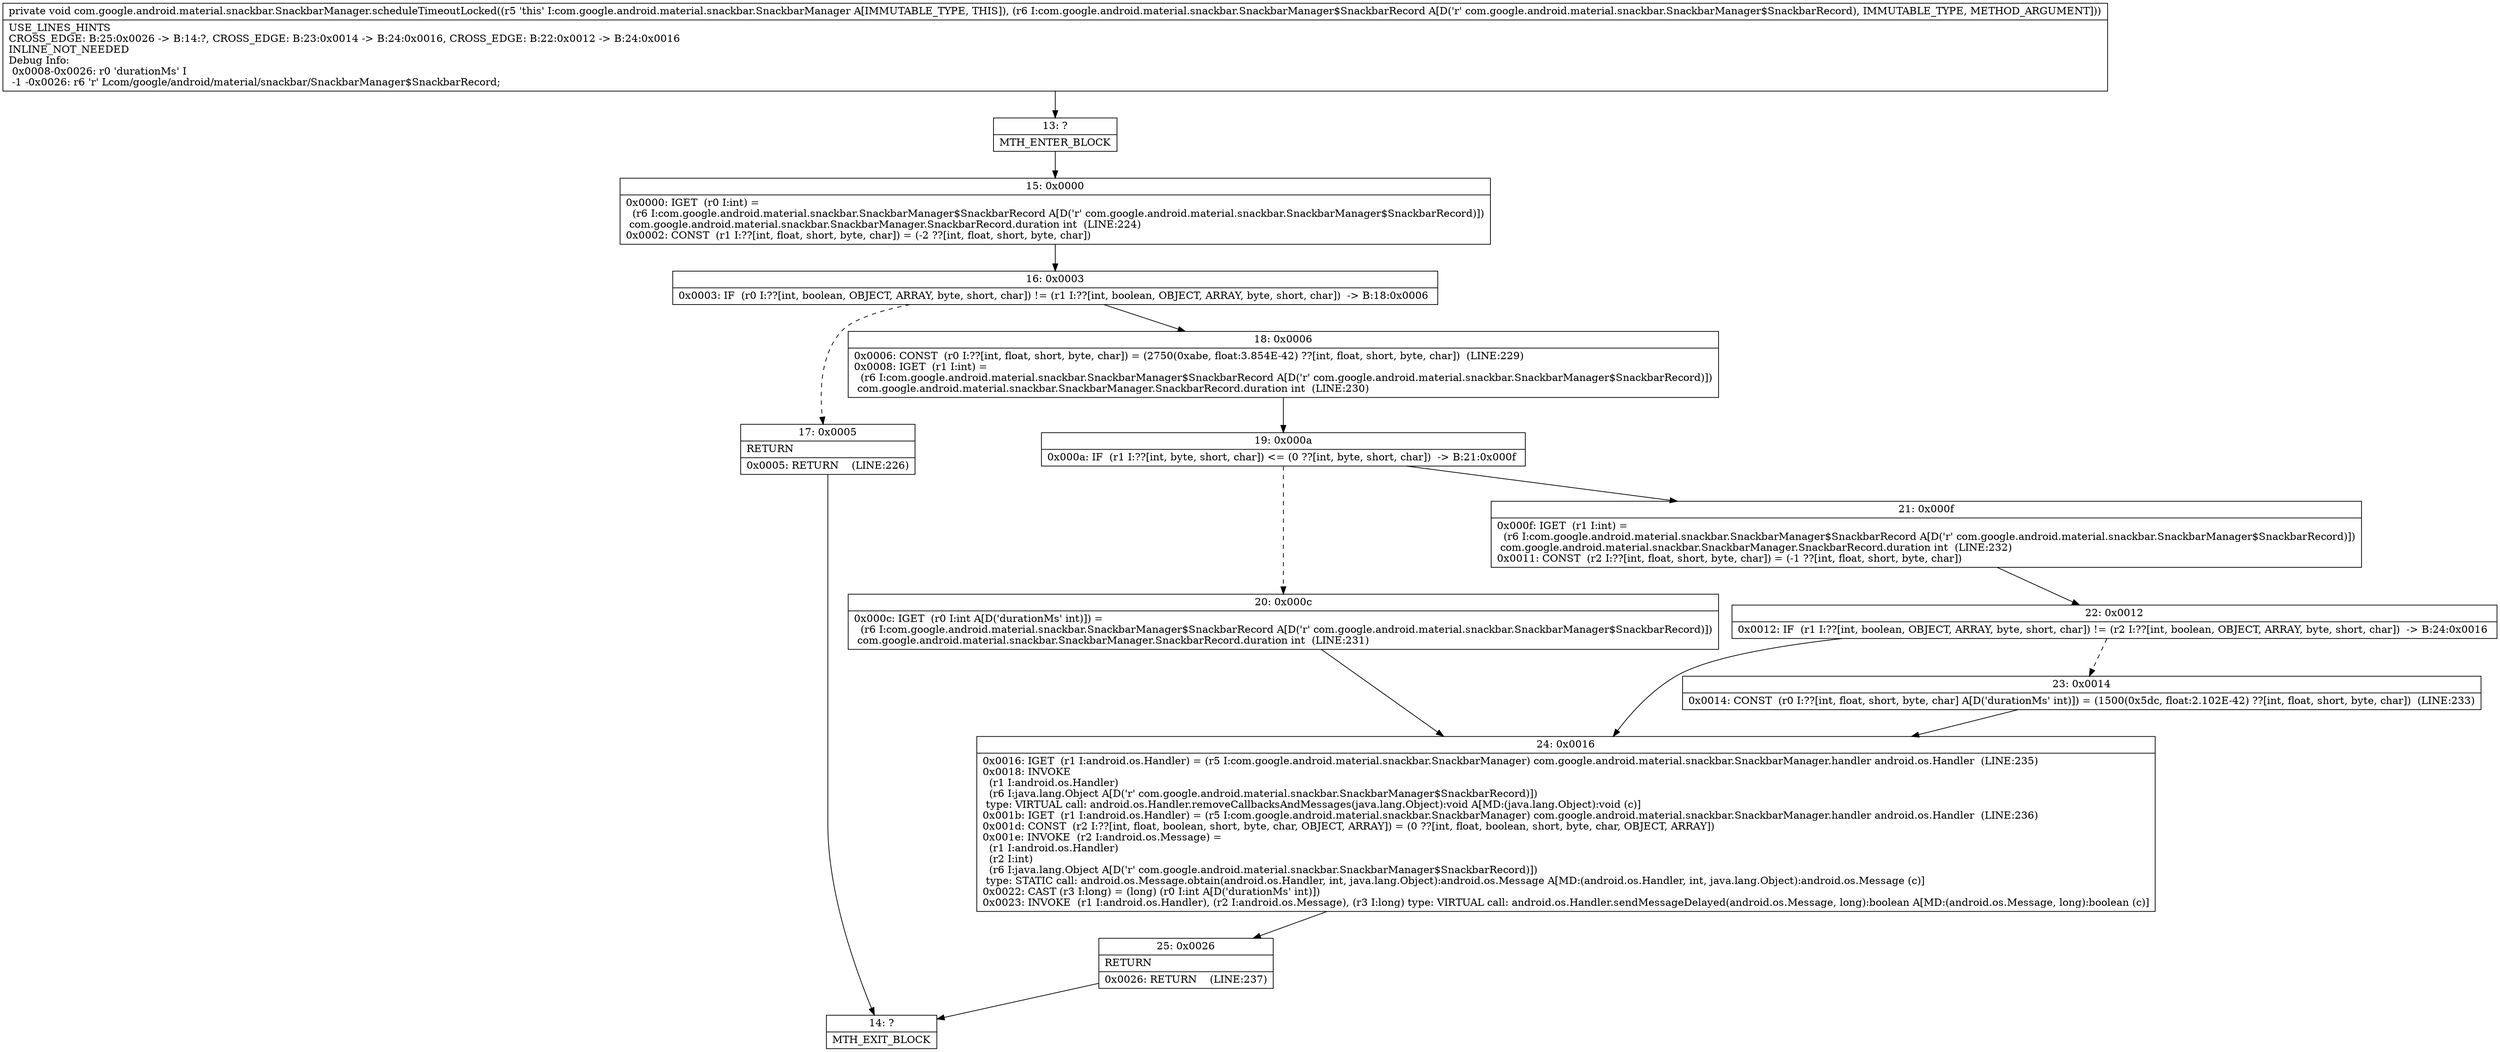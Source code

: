 digraph "CFG forcom.google.android.material.snackbar.SnackbarManager.scheduleTimeoutLocked(Lcom\/google\/android\/material\/snackbar\/SnackbarManager$SnackbarRecord;)V" {
Node_13 [shape=record,label="{13\:\ ?|MTH_ENTER_BLOCK\l}"];
Node_15 [shape=record,label="{15\:\ 0x0000|0x0000: IGET  (r0 I:int) = \l  (r6 I:com.google.android.material.snackbar.SnackbarManager$SnackbarRecord A[D('r' com.google.android.material.snackbar.SnackbarManager$SnackbarRecord)])\l com.google.android.material.snackbar.SnackbarManager.SnackbarRecord.duration int  (LINE:224)\l0x0002: CONST  (r1 I:??[int, float, short, byte, char]) = (\-2 ??[int, float, short, byte, char]) \l}"];
Node_16 [shape=record,label="{16\:\ 0x0003|0x0003: IF  (r0 I:??[int, boolean, OBJECT, ARRAY, byte, short, char]) != (r1 I:??[int, boolean, OBJECT, ARRAY, byte, short, char])  \-\> B:18:0x0006 \l}"];
Node_17 [shape=record,label="{17\:\ 0x0005|RETURN\l|0x0005: RETURN    (LINE:226)\l}"];
Node_14 [shape=record,label="{14\:\ ?|MTH_EXIT_BLOCK\l}"];
Node_18 [shape=record,label="{18\:\ 0x0006|0x0006: CONST  (r0 I:??[int, float, short, byte, char]) = (2750(0xabe, float:3.854E\-42) ??[int, float, short, byte, char])  (LINE:229)\l0x0008: IGET  (r1 I:int) = \l  (r6 I:com.google.android.material.snackbar.SnackbarManager$SnackbarRecord A[D('r' com.google.android.material.snackbar.SnackbarManager$SnackbarRecord)])\l com.google.android.material.snackbar.SnackbarManager.SnackbarRecord.duration int  (LINE:230)\l}"];
Node_19 [shape=record,label="{19\:\ 0x000a|0x000a: IF  (r1 I:??[int, byte, short, char]) \<= (0 ??[int, byte, short, char])  \-\> B:21:0x000f \l}"];
Node_20 [shape=record,label="{20\:\ 0x000c|0x000c: IGET  (r0 I:int A[D('durationMs' int)]) = \l  (r6 I:com.google.android.material.snackbar.SnackbarManager$SnackbarRecord A[D('r' com.google.android.material.snackbar.SnackbarManager$SnackbarRecord)])\l com.google.android.material.snackbar.SnackbarManager.SnackbarRecord.duration int  (LINE:231)\l}"];
Node_24 [shape=record,label="{24\:\ 0x0016|0x0016: IGET  (r1 I:android.os.Handler) = (r5 I:com.google.android.material.snackbar.SnackbarManager) com.google.android.material.snackbar.SnackbarManager.handler android.os.Handler  (LINE:235)\l0x0018: INVOKE  \l  (r1 I:android.os.Handler)\l  (r6 I:java.lang.Object A[D('r' com.google.android.material.snackbar.SnackbarManager$SnackbarRecord)])\l type: VIRTUAL call: android.os.Handler.removeCallbacksAndMessages(java.lang.Object):void A[MD:(java.lang.Object):void (c)]\l0x001b: IGET  (r1 I:android.os.Handler) = (r5 I:com.google.android.material.snackbar.SnackbarManager) com.google.android.material.snackbar.SnackbarManager.handler android.os.Handler  (LINE:236)\l0x001d: CONST  (r2 I:??[int, float, boolean, short, byte, char, OBJECT, ARRAY]) = (0 ??[int, float, boolean, short, byte, char, OBJECT, ARRAY]) \l0x001e: INVOKE  (r2 I:android.os.Message) = \l  (r1 I:android.os.Handler)\l  (r2 I:int)\l  (r6 I:java.lang.Object A[D('r' com.google.android.material.snackbar.SnackbarManager$SnackbarRecord)])\l type: STATIC call: android.os.Message.obtain(android.os.Handler, int, java.lang.Object):android.os.Message A[MD:(android.os.Handler, int, java.lang.Object):android.os.Message (c)]\l0x0022: CAST (r3 I:long) = (long) (r0 I:int A[D('durationMs' int)]) \l0x0023: INVOKE  (r1 I:android.os.Handler), (r2 I:android.os.Message), (r3 I:long) type: VIRTUAL call: android.os.Handler.sendMessageDelayed(android.os.Message, long):boolean A[MD:(android.os.Message, long):boolean (c)]\l}"];
Node_25 [shape=record,label="{25\:\ 0x0026|RETURN\l|0x0026: RETURN    (LINE:237)\l}"];
Node_21 [shape=record,label="{21\:\ 0x000f|0x000f: IGET  (r1 I:int) = \l  (r6 I:com.google.android.material.snackbar.SnackbarManager$SnackbarRecord A[D('r' com.google.android.material.snackbar.SnackbarManager$SnackbarRecord)])\l com.google.android.material.snackbar.SnackbarManager.SnackbarRecord.duration int  (LINE:232)\l0x0011: CONST  (r2 I:??[int, float, short, byte, char]) = (\-1 ??[int, float, short, byte, char]) \l}"];
Node_22 [shape=record,label="{22\:\ 0x0012|0x0012: IF  (r1 I:??[int, boolean, OBJECT, ARRAY, byte, short, char]) != (r2 I:??[int, boolean, OBJECT, ARRAY, byte, short, char])  \-\> B:24:0x0016 \l}"];
Node_23 [shape=record,label="{23\:\ 0x0014|0x0014: CONST  (r0 I:??[int, float, short, byte, char] A[D('durationMs' int)]) = (1500(0x5dc, float:2.102E\-42) ??[int, float, short, byte, char])  (LINE:233)\l}"];
MethodNode[shape=record,label="{private void com.google.android.material.snackbar.SnackbarManager.scheduleTimeoutLocked((r5 'this' I:com.google.android.material.snackbar.SnackbarManager A[IMMUTABLE_TYPE, THIS]), (r6 I:com.google.android.material.snackbar.SnackbarManager$SnackbarRecord A[D('r' com.google.android.material.snackbar.SnackbarManager$SnackbarRecord), IMMUTABLE_TYPE, METHOD_ARGUMENT]))  | USE_LINES_HINTS\lCROSS_EDGE: B:25:0x0026 \-\> B:14:?, CROSS_EDGE: B:23:0x0014 \-\> B:24:0x0016, CROSS_EDGE: B:22:0x0012 \-\> B:24:0x0016\lINLINE_NOT_NEEDED\lDebug Info:\l  0x0008\-0x0026: r0 'durationMs' I\l  \-1 \-0x0026: r6 'r' Lcom\/google\/android\/material\/snackbar\/SnackbarManager$SnackbarRecord;\l}"];
MethodNode -> Node_13;Node_13 -> Node_15;
Node_15 -> Node_16;
Node_16 -> Node_17[style=dashed];
Node_16 -> Node_18;
Node_17 -> Node_14;
Node_18 -> Node_19;
Node_19 -> Node_20[style=dashed];
Node_19 -> Node_21;
Node_20 -> Node_24;
Node_24 -> Node_25;
Node_25 -> Node_14;
Node_21 -> Node_22;
Node_22 -> Node_23[style=dashed];
Node_22 -> Node_24;
Node_23 -> Node_24;
}

